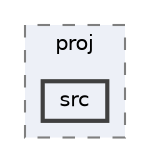 digraph "Minix 3/MINIX-LCOM/shared/shared/proj/src"
{
 // LATEX_PDF_SIZE
  bgcolor="transparent";
  edge [fontname=Helvetica,fontsize=10,labelfontname=Helvetica,labelfontsize=10];
  node [fontname=Helvetica,fontsize=10,shape=box,height=0.2,width=0.4];
  compound=true
  subgraph clusterdir_1e82828df2a3802acb92026b6a8d8e7c {
    graph [ bgcolor="#edf0f7", pencolor="grey50", label="proj", fontname=Helvetica,fontsize=10 style="filled,dashed", URL="dir_1e82828df2a3802acb92026b6a8d8e7c.html",tooltip=""]
  dir_dee1e681709ec440eced2f96ee84703e [label="src", fillcolor="#edf0f7", color="grey25", style="filled,bold", URL="dir_dee1e681709ec440eced2f96ee84703e.html",tooltip=""];
  }
}
